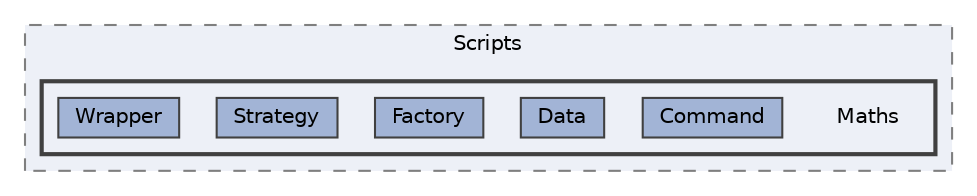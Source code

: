 digraph "Assets/_Project/Scripts/Maths"
{
 // LATEX_PDF_SIZE
  bgcolor="transparent";
  edge [fontname=Helvetica,fontsize=10,labelfontname=Helvetica,labelfontsize=10];
  node [fontname=Helvetica,fontsize=10,shape=box,height=0.2,width=0.4];
  compound=true
  subgraph clusterdir_860f14a42753bbe44e0d26e0f40689a7 {
    graph [ bgcolor="#edf0f7", pencolor="grey50", label="Scripts", fontname=Helvetica,fontsize=10 style="filled,dashed", URL="dir_860f14a42753bbe44e0d26e0f40689a7.html",tooltip=""]
  subgraph clusterdir_5a1f08321092cb09d288b2256e5afffb {
    graph [ bgcolor="#edf0f7", pencolor="grey25", label="", fontname=Helvetica,fontsize=10 style="filled,bold", URL="dir_5a1f08321092cb09d288b2256e5afffb.html",tooltip=""]
    dir_5a1f08321092cb09d288b2256e5afffb [shape=plaintext, label="Maths"];
  dir_86a650f4b38eed6f88bfdc4cd22509f6 [label="Command", fillcolor="#a2b4d6", color="grey25", style="filled", URL="dir_86a650f4b38eed6f88bfdc4cd22509f6.html",tooltip=""];
  dir_d7a2a0f41f34e296cae806f4f8e69503 [label="Data", fillcolor="#a2b4d6", color="grey25", style="filled", URL="dir_d7a2a0f41f34e296cae806f4f8e69503.html",tooltip=""];
  dir_5f9e19a01054b7ac80440a3373512b83 [label="Factory", fillcolor="#a2b4d6", color="grey25", style="filled", URL="dir_5f9e19a01054b7ac80440a3373512b83.html",tooltip=""];
  dir_749c6a09095ef80da99aa536c3142cf7 [label="Strategy", fillcolor="#a2b4d6", color="grey25", style="filled", URL="dir_749c6a09095ef80da99aa536c3142cf7.html",tooltip=""];
  dir_730fc35cc81e50b743547139597372cd [label="Wrapper", fillcolor="#a2b4d6", color="grey25", style="filled", URL="dir_730fc35cc81e50b743547139597372cd.html",tooltip=""];
  }
  }
}
